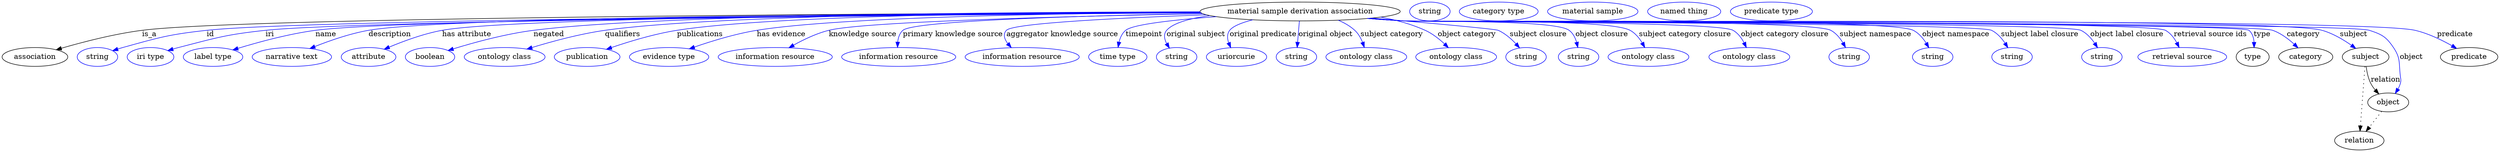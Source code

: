 digraph {
	graph [bb="0,0,4748,283"];
	node [label="\N"];
	"material sample derivation association"	[height=0.5,
		label="material sample derivation association",
		pos="2468.4,265",
		width=5.2898];
	association	[height=0.5,
		pos="62.394,178",
		width=1.7332];
	"material sample derivation association" -> association	[label=is_a,
		lp="280.39,221.5",
		pos="e,102.91,191.79 2278.4,263.42 1780.4,261.56 462.57,254.27 266.39,229 213.1,222.13 153.57,206.61 112.64,194.66"];
	id	[color=blue,
		height=0.5,
		label=string,
		pos="181.39,178",
		width=1.0652];
	"material sample derivation association" -> id	[color=blue,
		label=id,
		lp="396.39,221.5",
		pos="e,210.38,189.98 2279.1,262.83 1801.8,259.59 573.73,249.38 389.39,229 317.23,221.02 299.34,215.5 229.39,196 226.29,195.13 223.09,\
194.17 219.89,193.15",
		style=solid];
	iri	[color=blue,
		height=0.5,
		label="iri type",
		pos="282.39,178",
		width=1.2277];
	"material sample derivation association" -> iri	[color=blue,
		label=iri,
		lp="509.39,221.5",
		pos="e,315.3,190.2 2279.3,262.56 1820.8,258.78 674.59,247.61 501.39,229 426.6,220.97 408.22,214.85 335.39,196 332.02,195.13 328.54,194.16 \
325.06,193.15",
		style=solid];
	name	[color=blue,
		height=0.5,
		label="label type",
		pos="401.39,178",
		width=1.5707];
	"material sample derivation association" -> name	[color=blue,
		label=name,
		lp="616.39,221.5",
		pos="e,439.35,191.54 2279.1,262.95 1836.5,260.13 759.52,251.08 596.39,229 545.26,222.08 488.24,206.51 449.14,194.57",
		style=solid];
	description	[color=blue,
		height=0.5,
		label="narrative text",
		pos="551.39,178",
		width=2.0943];
	"material sample derivation association" -> description	[color=blue,
		label=description,
		lp="736.89,221.5",
		pos="e,585.45,194.14 2278.5,263.59 1852.9,262.2 848.53,256.04 696.39,229 661.33,222.77 623.33,209.4 595.03,198.06",
		style=solid];
	"has attribute"	[color=blue,
		height=0.5,
		label=attribute,
		pos="696.39,178",
		width=1.4443];
	"material sample derivation association" -> "has attribute"	[color=blue,
		label="has attribute",
		lp="882.39,221.5",
		pos="e,725.98,192.82 2278.4,263.38 1878.2,261.56 973.67,254.64 835.39,229 800.43,222.52 762.57,208.39 735.2,196.8",
		style=solid];
	negated	[color=blue,
		height=0.5,
		label=boolean,
		pos="813.39,178",
		width=1.2999];
	"material sample derivation association" -> negated	[color=blue,
		label=negated,
		lp="1038.4,221.5",
		pos="e,847.59,190.46 2278.1,264.3 1940.3,264.02 1248.9,259.56 1009.4,229 956.09,222.2 896.47,205.66 857.14,193.46",
		style=solid];
	qualifiers	[color=blue,
		height=0.5,
		label="ontology class",
		pos="954.39,178",
		width=2.1304];
	"material sample derivation association" -> qualifiers	[color=blue,
		label=qualifiers,
		lp="1178.9,221.5",
		pos="e,996.68,193.07 2277.9,264.33 1965.6,263.97 1358,259.23 1145.4,229 1097.6,222.2 1044.5,207.74 1006.5,196.11",
		style=solid];
	publications	[color=blue,
		height=0.5,
		label=publication,
		pos="1111.4,178",
		width=1.7332];
	"material sample derivation association" -> publications	[color=blue,
		label=publications,
		lp="1326.4,221.5",
		pos="e,1148.1,192.71 2278,264.27 1992.8,263.67 1468.2,258.42 1282.4,229 1239.3,222.18 1191.8,207.69 1157.8,196.06",
		style=solid];
	"has evidence"	[color=blue,
		height=0.5,
		label="evidence type",
		pos="1267.4,178",
		width=2.0943];
	"material sample derivation association" -> "has evidence"	[color=blue,
		label="has evidence",
		lp="1480.9,221.5",
		pos="e,1305.9,193.61 2278.6,263.4 2025.5,261.59 1591.3,254.7 1434.4,229 1393.5,222.3 1348.6,208.48 1315.7,197.06",
		style=solid];
	"knowledge source"	[color=blue,
		height=0.5,
		label="information resource",
		pos="1469.4,178",
		width=3.015];
	"material sample derivation association" -> "knowledge source"	[color=blue,
		label="knowledge source",
		lp="1635.9,221.5",
		pos="e,1495.5,195.59 2282.9,260.86 2040.3,256.12 1638.2,245.86 1571.4,229 1547.9,223.07 1523.5,211.31 1504.4,200.68",
		style=solid];
	"primary knowledge source"	[color=blue,
		height=0.5,
		label="information resource",
		pos="1704.4,178",
		width=3.015];
	"material sample derivation association" -> "primary knowledge source"	[color=blue,
		label="primary knowledge source",
		lp="1807.4,221.5",
		pos="e,1702.1,196.41 2282.1,261.2 2065.1,257.08 1733.4,247.75 1712.4,229 1706.1,223.34 1703.4,214.82 1702.5,206.41",
		style=solid];
	"aggregator knowledge source"	[color=blue,
		height=0.5,
		label="information resource",
		pos="1939.4,178",
		width=3.015];
	"material sample derivation association" -> "aggregator knowledge source"	[color=blue,
		label="aggregator knowledge source",
		lp="2015.9,221.5",
		pos="e,1918.7,195.97 2290,258.65 2131.4,253 1922.5,242.96 1909.4,229 1902.4,221.54 1905.6,212.18 1912,203.58",
		style=solid];
	timepoint	[color=blue,
		height=0.5,
		label="time type",
		pos="2121.4,178",
		width=1.5346];
	"material sample derivation association" -> timepoint	[color=blue,
		label=timepoint,
		lp="2171.4,221.5",
		pos="e,2121.9,196.47 2308.9,255.07 2230.8,249.28 2150.4,240.63 2136.4,229 2129.6,223.41 2125.9,214.91 2123.8,206.49",
		style=solid];
	"original subject"	[color=blue,
		height=0.5,
		label=string,
		pos="2233.4,178",
		width=1.0652];
	"material sample derivation association" -> "original subject"	[color=blue,
		label="original subject",
		lp="2270.4,221.5",
		pos="e,2219.6,194.92 2296.8,257.15 2259.2,251.96 2226.9,243.3 2214.4,229 2208.1,221.83 2209.9,212.39 2214.3,203.65",
		style=solid];
	"original predicate"	[color=blue,
		height=0.5,
		label=uriorcurie,
		pos="2347.4,178",
		width=1.5887];
	"material sample derivation association" -> "original predicate"	[color=blue,
		label="original predicate",
		lp="2397.9,221.5",
		pos="e,2336.3,195.76 2378.3,249.11 2358.1,243.89 2340.8,237.23 2334.4,229 2329.1,222.16 2329.6,213.39 2332.4,205.11",
		style=solid];
	"original object"	[color=blue,
		height=0.5,
		label=string,
		pos="2461.4,178",
		width=1.0652];
	"material sample derivation association" -> "original object"	[color=blue,
		label="original object",
		lp="2516.9,221.5",
		pos="e,2462.8,196.18 2467,246.8 2466,235.16 2464.7,219.55 2463.6,206.24",
		style=solid];
	"subject category"	[color=blue,
		height=0.5,
		label="ontology class",
		pos="2594.4,178",
		width=2.1304];
	"material sample derivation association" -> "subject category"	[color=blue,
		label="subject category",
		lp="2642.9,221.5",
		pos="e,2590.6,196.4 2541,248.35 2552.4,243.53 2563.4,237.23 2572.4,229 2579.1,222.84 2583.9,214.24 2587.3,205.9",
		style=solid];
	"object category"	[color=blue,
		height=0.5,
		label="ontology class",
		pos="2765.4,178",
		width=2.1304];
	"material sample derivation association" -> "object category"	[color=blue,
		label="object category",
		lp="2785.9,221.5",
		pos="e,2750.6,195.73 2621.8,254.26 2650.7,248.88 2680.1,240.87 2706.4,229 2720,222.83 2733,212.54 2743.3,202.9",
		style=solid];
	"subject closure"	[color=blue,
		height=0.5,
		label=string,
		pos="2898.4,178",
		width=1.0652];
	"material sample derivation association" -> "subject closure"	[color=blue,
		label="subject closure",
		lp="2921.9,221.5",
		pos="e,2886,195.51 2604.6,252.39 2710.2,243.21 2839.8,231.55 2845.4,229 2858.3,223.16 2870.1,212.86 2879.2,203.11",
		style=solid];
	"object closure"	[color=blue,
		height=0.5,
		label=string,
		pos="2998.4,178",
		width=1.0652];
	"material sample derivation association" -> "object closure"	[color=blue,
		label="object closure",
		lp="3042.4,221.5",
		pos="e,2996.9,196.22 2602,252.13 2624.2,250.31 2646.9,248.53 2668.4,247 2703,244.53 2952.6,249.78 2980.4,229 2987.7,223.52 2992.1,214.79 \
2994.7,206.14",
		style=solid];
	"subject category closure"	[color=blue,
		height=0.5,
		label="ontology class",
		pos="3131.4,178",
		width=2.1304];
	"material sample derivation association" -> "subject category closure"	[color=blue,
		label="subject category closure",
		lp="3200.9,221.5",
		pos="e,3124.4,196.11 2600.1,252 2622.9,250.15 2646.3,248.4 2668.4,247 2715.9,243.98 3054.6,251.86 3096.4,229 3106.2,223.66 3113.8,214.28 \
3119.4,205.09",
		style=solid];
	"object category closure"	[color=blue,
		height=0.5,
		label="ontology class",
		pos="3323.4,178",
		width=2.1304];
	"material sample derivation association" -> "object category closure"	[color=blue,
		label="object category closure",
		lp="3390.9,221.5",
		pos="e,3317.7,196.1 2598.8,251.86 2621.9,250 2645.9,248.28 2668.4,247 2703,245.03 3262.3,246.3 3292.4,229 3301.6,223.71 3308.4,214.47 \
3313.3,205.37",
		style=solid];
	"subject namespace"	[color=blue,
		height=0.5,
		label=string,
		pos="3513.4,178",
		width=1.0652];
	"material sample derivation association" -> "subject namespace"	[color=blue,
		label="subject namespace",
		lp="3563.4,221.5",
		pos="e,3506.4,196.19 2598,251.8 2621.4,249.93 2645.6,248.22 2668.4,247 2713.3,244.59 3438.7,250.23 3478.4,229 3488.2,223.75 3495.9,214.4 \
3501.5,205.19",
		style=solid];
	"object namespace"	[color=blue,
		height=0.5,
		label=string,
		pos="3672.4,178",
		width=1.0652];
	"material sample derivation association" -> "object namespace"	[color=blue,
		label="object namespace",
		lp="3716.4,221.5",
		pos="e,3665,195.73 2597.7,251.75 2621.2,249.88 2645.5,248.18 2668.4,247 2722.1,244.22 3587.6,253.63 3635.4,229 3645.7,223.67 3653.9,213.99 \
3659.9,204.55",
		style=solid];
	"subject label closure"	[color=blue,
		height=0.5,
		label=string,
		pos="3823.4,178",
		width=1.0652];
	"material sample derivation association" -> "subject label closure"	[color=blue,
		label="subject label closure",
		lp="3876.4,221.5",
		pos="e,3815.4,195.77 2597.4,251.72 2621,249.85 2645.4,248.16 2668.4,247 2699.4,245.44 3756.6,242.83 3784.4,229 3795.1,223.66 3803.8,213.84 \
3810.2,204.31",
		style=solid];
	"object label closure"	[color=blue,
		height=0.5,
		label=string,
		pos="3994.4,178",
		width=1.0652];
	"material sample derivation association" -> "object label closure"	[color=blue,
		label="object label closure",
		lp="4041.9,221.5",
		pos="e,3986.1,195.79 2597.1,251.71 2620.8,249.83 2645.3,248.14 2668.4,247 2704.1,245.24 3922.3,244.7 3954.4,229 3965.3,223.69 3974.1,\
213.87 3980.7,204.33",
		style=solid];
	"retrieval source ids"	[color=blue,
		height=0.5,
		label="retrieval source",
		pos="4147.4,178",
		width=2.347];
	"material sample derivation association" -> "retrieval source ids"	[color=blue,
		label="retrieval source ids",
		lp="4200.9,221.5",
		pos="e,4141.4,196.18 2596.9,251.7 2620.6,249.81 2645.2,248.13 2668.4,247 2708.5,245.05 4080.3,248.52 4115.4,229 4124.9,223.75 4131.9,\
214.39 4137,205.18",
		style=solid];
	type	[height=0.5,
		pos="4281.4,178",
		width=0.86659];
	"material sample derivation association" -> type	[color=blue,
		label=type,
		lp="4299.4,221.5",
		pos="e,4284.1,195.98 2596.9,251.67 2620.6,249.79 2645.2,248.11 2668.4,247 2690.7,245.93 4257.6,243.73 4274.4,229 4280.9,223.32 4283.4,\
214.65 4284.1,206.12",
		style=solid];
	category	[height=0.5,
		pos="4382.4,178",
		width=1.4263];
	"material sample derivation association" -> category	[color=blue,
		label=category,
		lp="4377.9,221.5",
		pos="e,4367.7,195.48 2596.6,251.69 2620.4,249.8 2645.2,248.11 2668.4,247 2714.2,244.81 4276.2,244.33 4319.4,229 4334.6,223.59 4349,212.83 \
4360.1,202.68",
		style=solid];
	subject	[height=0.5,
		pos="4496.4,178",
		width=1.2277];
	"material sample derivation association" -> subject	[color=blue,
		label=subject,
		lp="4473.4,221.5",
		pos="e,4477.7,194.32 2596.6,251.68 2620.4,249.79 2645.2,248.11 2668.4,247 2765.2,242.39 4320.1,255.44 4413.4,229 4433.6,223.29 4453.7,\
211.3 4469.2,200.49",
		style=solid];
	object	[height=0.5,
		pos="4539.4,91",
		width=1.0832];
	"material sample derivation association" -> object	[color=blue,
		label=object,
		lp="4583.4,178",
		pos="e,4552.8,108.09 2596.6,251.67 2620.4,249.78 2645.2,248.1 2668.4,247 2719.3,244.59 4454.9,244.84 4503.4,229 4527.3,221.18 4535.3,\
216.87 4549.4,196 4563.2,175.52 4559.5,166.51 4562.4,142 4563.2,135.38 4564.3,133.39 4562.4,127 4561.4,123.55 4559.9,120.13 4558.1,\
116.85",
		style=solid];
	predicate	[height=0.5,
		pos="4693.4,178",
		width=1.5165];
	"material sample derivation association" -> predicate	[color=blue,
		label=predicate,
		lp="4666.4,221.5",
		pos="e,4669.6,194.35 2596.6,251.66 2620.4,249.77 2645.2,248.09 2668.4,247 2775.1,241.97 4486.4,253.41 4590.4,229 4615.3,223.15 4641.2,\
210.56 4660.8,199.47",
		style=solid];
	association_type	[color=blue,
		height=0.5,
		label=string,
		pos="2715.4,265",
		width=1.0652];
	association_category	[color=blue,
		height=0.5,
		label="category type",
		pos="2846.4,265",
		width=2.0762];
	subject -> object	[label=relation,
		lp="4534.4,134.5",
		pos="e,4521.5,107.23 4497.5,159.55 4498.7,149.57 4501.2,137.07 4506.4,127 4508.6,122.68 4511.5,118.52 4514.7,114.66"];
	relation	[height=0.5,
		pos="4484.4,18",
		width=1.2999];
	subject -> relation	[pos="e,4485.7,36.188 4495.1,159.79 4493,132.48 4489,78.994 4486.5,46.38",
		style=dotted];
	"material sample derivation association_subject"	[color=blue,
		height=0.5,
		label="material sample",
		pos="3025.4,265",
		width=2.3831];
	object -> relation	[pos="e,4497.2,35.54 4526.9,73.889 4520,64.939 4511.2,53.617 4503.4,43.584",
		style=dotted];
	"material sample derivation association_object"	[color=blue,
		height=0.5,
		label="named thing",
		pos="3198.4,265",
		width=1.9318];
	"material sample derivation association_predicate"	[color=blue,
		height=0.5,
		label="predicate type",
		pos="3364.4,265",
		width=2.1665];
}
